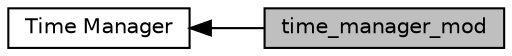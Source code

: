 digraph "time_manager_mod"
{
  edge [fontname="Helvetica",fontsize="10",labelfontname="Helvetica",labelfontsize="10"];
  node [fontname="Helvetica",fontsize="10",shape=box];
  rankdir=LR;
  Node1 [label="time_manager_mod",height=0.2,width=0.4,color="black", fillcolor="grey75", style="filled", fontcolor="black",tooltip="A software package that provides a set of simple interfaces for modelers to perform computations rela..."];
  Node2 [label="Time Manager",height=0.2,width=0.4,color="black", fillcolor="white", style="filled",URL="$group__time__manager.html",tooltip="Modules and associated files in the time_manager directory."];
  Node2->Node1 [shape=plaintext, dir="back", style="solid"];
}
